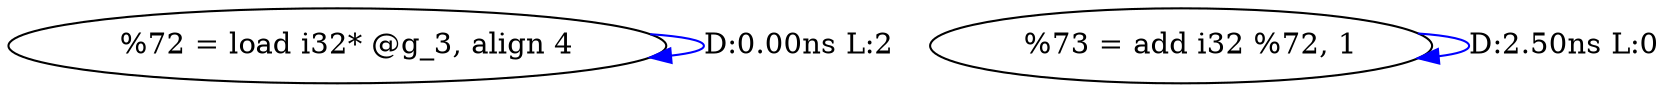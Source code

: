 digraph {
Node0x3412bb0[label="  %72 = load i32* @g_3, align 4"];
Node0x3412bb0 -> Node0x3412bb0[label="D:0.00ns L:2",color=blue];
Node0x3412c90[label="  %73 = add i32 %72, 1"];
Node0x3412c90 -> Node0x3412c90[label="D:2.50ns L:0",color=blue];
}
